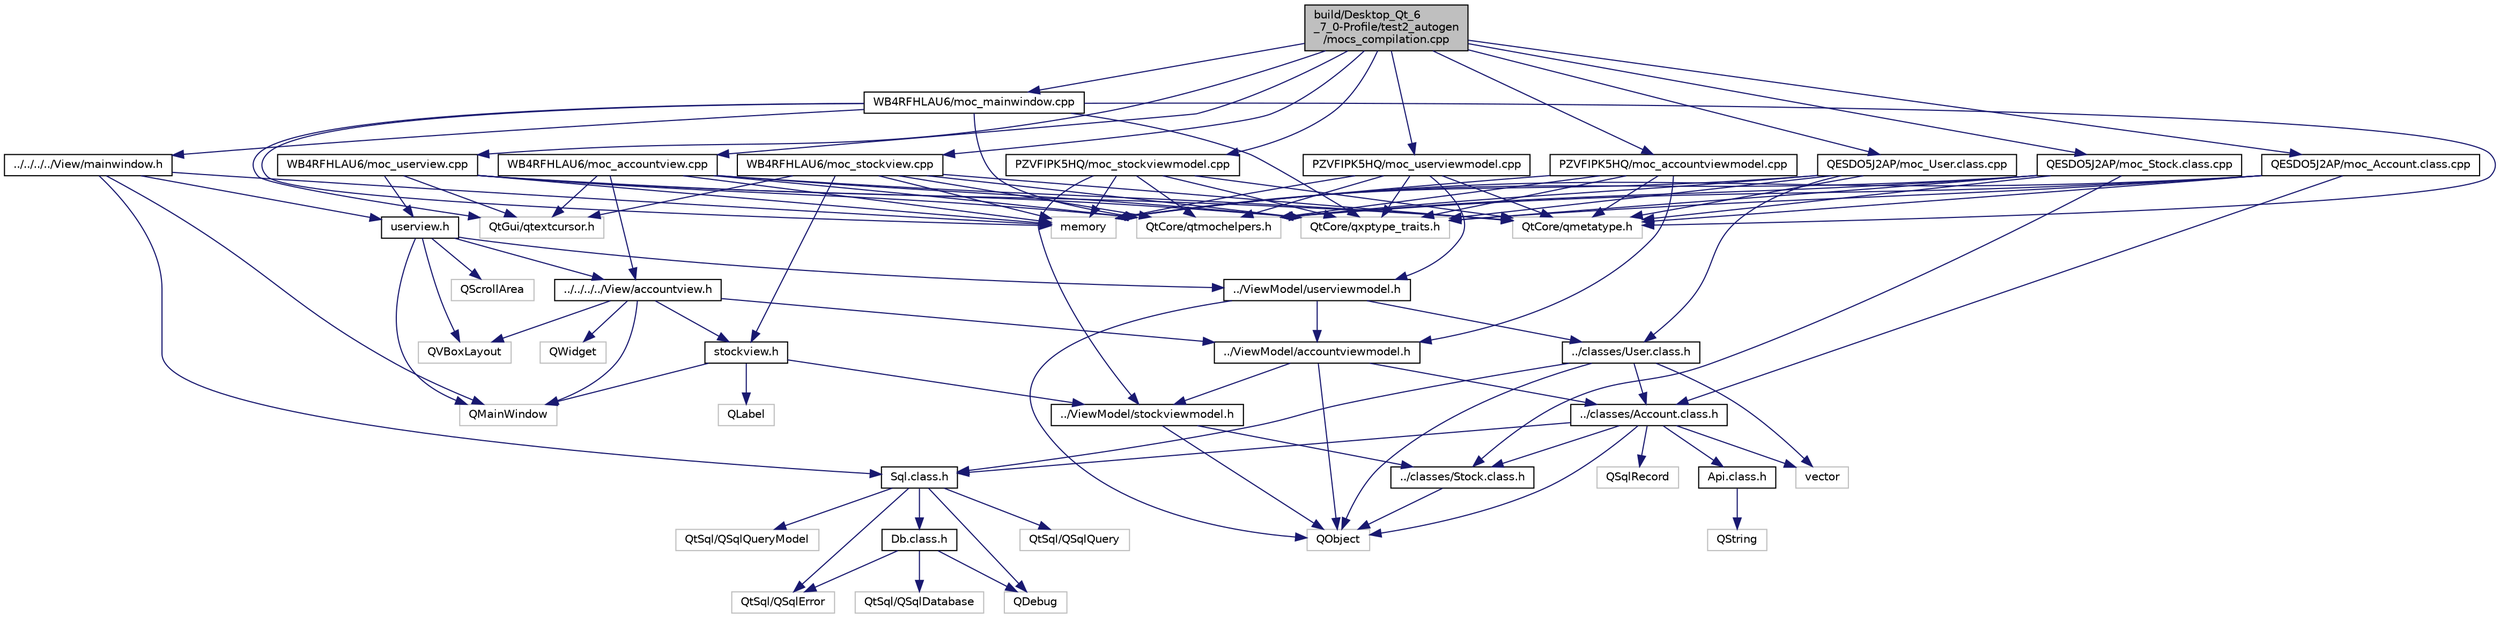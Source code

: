 digraph "build/Desktop_Qt_6_7_0-Profile/test2_autogen/mocs_compilation.cpp"
{
 // LATEX_PDF_SIZE
  edge [fontname="Helvetica",fontsize="10",labelfontname="Helvetica",labelfontsize="10"];
  node [fontname="Helvetica",fontsize="10",shape=record];
  Node1 [label="build/Desktop_Qt_6\l_7_0-Profile/test2_autogen\l/mocs_compilation.cpp",height=0.2,width=0.4,color="black", fillcolor="grey75", style="filled", fontcolor="black",tooltip=" "];
  Node1 -> Node2 [color="midnightblue",fontsize="10",style="solid"];
  Node2 [label="WB4RFHLAU6/moc_accountview.cpp",height=0.2,width=0.4,color="black", fillcolor="white", style="filled",URL="$moc__accountview_8cpp.html",tooltip=" "];
  Node2 -> Node3 [color="midnightblue",fontsize="10",style="solid"];
  Node3 [label="../../../../View/accountview.h",height=0.2,width=0.4,color="black", fillcolor="white", style="filled",URL="$accountview_8h.html",tooltip=" "];
  Node3 -> Node4 [color="midnightblue",fontsize="10",style="solid"];
  Node4 [label="QMainWindow",height=0.2,width=0.4,color="grey75", fillcolor="white", style="filled",tooltip=" "];
  Node3 -> Node5 [color="midnightblue",fontsize="10",style="solid"];
  Node5 [label="QWidget",height=0.2,width=0.4,color="grey75", fillcolor="white", style="filled",tooltip=" "];
  Node3 -> Node6 [color="midnightblue",fontsize="10",style="solid"];
  Node6 [label="QVBoxLayout",height=0.2,width=0.4,color="grey75", fillcolor="white", style="filled",tooltip=" "];
  Node3 -> Node7 [color="midnightblue",fontsize="10",style="solid"];
  Node7 [label="stockview.h",height=0.2,width=0.4,color="black", fillcolor="white", style="filled",URL="$stockview_8h.html",tooltip=" "];
  Node7 -> Node8 [color="midnightblue",fontsize="10",style="solid"];
  Node8 [label="../ViewModel/stockviewmodel.h",height=0.2,width=0.4,color="black", fillcolor="white", style="filled",URL="$stockviewmodel_8h.html",tooltip=" "];
  Node8 -> Node9 [color="midnightblue",fontsize="10",style="solid"];
  Node9 [label="QObject",height=0.2,width=0.4,color="grey75", fillcolor="white", style="filled",tooltip=" "];
  Node8 -> Node10 [color="midnightblue",fontsize="10",style="solid"];
  Node10 [label="../classes/Stock.class.h",height=0.2,width=0.4,color="black", fillcolor="white", style="filled",URL="$Stock_8class_8h.html",tooltip=" "];
  Node10 -> Node9 [color="midnightblue",fontsize="10",style="solid"];
  Node7 -> Node4 [color="midnightblue",fontsize="10",style="solid"];
  Node7 -> Node11 [color="midnightblue",fontsize="10",style="solid"];
  Node11 [label="QLabel",height=0.2,width=0.4,color="grey75", fillcolor="white", style="filled",tooltip=" "];
  Node3 -> Node12 [color="midnightblue",fontsize="10",style="solid"];
  Node12 [label="../ViewModel/accountviewmodel.h",height=0.2,width=0.4,color="black", fillcolor="white", style="filled",URL="$accountviewmodel_8h.html",tooltip=" "];
  Node12 -> Node9 [color="midnightblue",fontsize="10",style="solid"];
  Node12 -> Node13 [color="midnightblue",fontsize="10",style="solid"];
  Node13 [label="../classes/Account.class.h",height=0.2,width=0.4,color="black", fillcolor="white", style="filled",URL="$Account_8class_8h.html",tooltip=" "];
  Node13 -> Node14 [color="midnightblue",fontsize="10",style="solid"];
  Node14 [label="vector",height=0.2,width=0.4,color="grey75", fillcolor="white", style="filled",tooltip=" "];
  Node13 -> Node15 [color="midnightblue",fontsize="10",style="solid"];
  Node15 [label="Sql.class.h",height=0.2,width=0.4,color="black", fillcolor="white", style="filled",URL="$Sql_8class_8h.html",tooltip=" "];
  Node15 -> Node16 [color="midnightblue",fontsize="10",style="solid"];
  Node16 [label="Db.class.h",height=0.2,width=0.4,color="black", fillcolor="white", style="filled",URL="$Db_8class_8h.html",tooltip=" "];
  Node16 -> Node17 [color="midnightblue",fontsize="10",style="solid"];
  Node17 [label="QtSql/QSqlDatabase",height=0.2,width=0.4,color="grey75", fillcolor="white", style="filled",tooltip=" "];
  Node16 -> Node18 [color="midnightblue",fontsize="10",style="solid"];
  Node18 [label="QtSql/QSqlError",height=0.2,width=0.4,color="grey75", fillcolor="white", style="filled",tooltip=" "];
  Node16 -> Node19 [color="midnightblue",fontsize="10",style="solid"];
  Node19 [label="QDebug",height=0.2,width=0.4,color="grey75", fillcolor="white", style="filled",tooltip=" "];
  Node15 -> Node20 [color="midnightblue",fontsize="10",style="solid"];
  Node20 [label="QtSql/QSqlQuery",height=0.2,width=0.4,color="grey75", fillcolor="white", style="filled",tooltip=" "];
  Node15 -> Node18 [color="midnightblue",fontsize="10",style="solid"];
  Node15 -> Node21 [color="midnightblue",fontsize="10",style="solid"];
  Node21 [label="QtSql/QSqlQueryModel",height=0.2,width=0.4,color="grey75", fillcolor="white", style="filled",tooltip=" "];
  Node15 -> Node19 [color="midnightblue",fontsize="10",style="solid"];
  Node13 -> Node22 [color="midnightblue",fontsize="10",style="solid"];
  Node22 [label="Api.class.h",height=0.2,width=0.4,color="black", fillcolor="white", style="filled",URL="$Api_8class_8h.html",tooltip=" "];
  Node22 -> Node23 [color="midnightblue",fontsize="10",style="solid"];
  Node23 [label="QString",height=0.2,width=0.4,color="grey75", fillcolor="white", style="filled",tooltip=" "];
  Node13 -> Node24 [color="midnightblue",fontsize="10",style="solid"];
  Node24 [label="QSqlRecord",height=0.2,width=0.4,color="grey75", fillcolor="white", style="filled",tooltip=" "];
  Node13 -> Node10 [color="midnightblue",fontsize="10",style="solid"];
  Node13 -> Node9 [color="midnightblue",fontsize="10",style="solid"];
  Node12 -> Node8 [color="midnightblue",fontsize="10",style="solid"];
  Node2 -> Node25 [color="midnightblue",fontsize="10",style="solid"];
  Node25 [label="QtGui/qtextcursor.h",height=0.2,width=0.4,color="grey75", fillcolor="white", style="filled",tooltip=" "];
  Node2 -> Node26 [color="midnightblue",fontsize="10",style="solid"];
  Node26 [label="QtCore/qmetatype.h",height=0.2,width=0.4,color="grey75", fillcolor="white", style="filled",tooltip=" "];
  Node2 -> Node27 [color="midnightblue",fontsize="10",style="solid"];
  Node27 [label="QtCore/qtmochelpers.h",height=0.2,width=0.4,color="grey75", fillcolor="white", style="filled",tooltip=" "];
  Node2 -> Node28 [color="midnightblue",fontsize="10",style="solid"];
  Node28 [label="memory",height=0.2,width=0.4,color="grey75", fillcolor="white", style="filled",tooltip=" "];
  Node2 -> Node29 [color="midnightblue",fontsize="10",style="solid"];
  Node29 [label="QtCore/qxptype_traits.h",height=0.2,width=0.4,color="grey75", fillcolor="white", style="filled",tooltip=" "];
  Node1 -> Node30 [color="midnightblue",fontsize="10",style="solid"];
  Node30 [label="WB4RFHLAU6/moc_mainwindow.cpp",height=0.2,width=0.4,color="black", fillcolor="white", style="filled",URL="$moc__mainwindow_8cpp.html",tooltip=" "];
  Node30 -> Node31 [color="midnightblue",fontsize="10",style="solid"];
  Node31 [label="../../../../View/mainwindow.h",height=0.2,width=0.4,color="black", fillcolor="white", style="filled",URL="$mainwindow_8h.html",tooltip=" "];
  Node31 -> Node4 [color="midnightblue",fontsize="10",style="solid"];
  Node31 -> Node32 [color="midnightblue",fontsize="10",style="solid"];
  Node32 [label="userview.h",height=0.2,width=0.4,color="black", fillcolor="white", style="filled",URL="$userview_8h.html",tooltip=" "];
  Node32 -> Node4 [color="midnightblue",fontsize="10",style="solid"];
  Node32 -> Node6 [color="midnightblue",fontsize="10",style="solid"];
  Node32 -> Node3 [color="midnightblue",fontsize="10",style="solid"];
  Node32 -> Node33 [color="midnightblue",fontsize="10",style="solid"];
  Node33 [label="../ViewModel/userviewmodel.h",height=0.2,width=0.4,color="black", fillcolor="white", style="filled",URL="$userviewmodel_8h.html",tooltip=" "];
  Node33 -> Node9 [color="midnightblue",fontsize="10",style="solid"];
  Node33 -> Node34 [color="midnightblue",fontsize="10",style="solid"];
  Node34 [label="../classes/User.class.h",height=0.2,width=0.4,color="black", fillcolor="white", style="filled",URL="$User_8class_8h.html",tooltip=" "];
  Node34 -> Node14 [color="midnightblue",fontsize="10",style="solid"];
  Node34 -> Node9 [color="midnightblue",fontsize="10",style="solid"];
  Node34 -> Node15 [color="midnightblue",fontsize="10",style="solid"];
  Node34 -> Node13 [color="midnightblue",fontsize="10",style="solid"];
  Node33 -> Node12 [color="midnightblue",fontsize="10",style="solid"];
  Node32 -> Node35 [color="midnightblue",fontsize="10",style="solid"];
  Node35 [label="QScrollArea",height=0.2,width=0.4,color="grey75", fillcolor="white", style="filled",tooltip=" "];
  Node31 -> Node15 [color="midnightblue",fontsize="10",style="solid"];
  Node31 -> Node28 [color="midnightblue",fontsize="10",style="solid"];
  Node30 -> Node25 [color="midnightblue",fontsize="10",style="solid"];
  Node30 -> Node26 [color="midnightblue",fontsize="10",style="solid"];
  Node30 -> Node27 [color="midnightblue",fontsize="10",style="solid"];
  Node30 -> Node28 [color="midnightblue",fontsize="10",style="solid"];
  Node30 -> Node29 [color="midnightblue",fontsize="10",style="solid"];
  Node1 -> Node36 [color="midnightblue",fontsize="10",style="solid"];
  Node36 [label="WB4RFHLAU6/moc_stockview.cpp",height=0.2,width=0.4,color="black", fillcolor="white", style="filled",URL="$moc__stockview_8cpp.html",tooltip=" "];
  Node36 -> Node7 [color="midnightblue",fontsize="10",style="solid"];
  Node36 -> Node25 [color="midnightblue",fontsize="10",style="solid"];
  Node36 -> Node26 [color="midnightblue",fontsize="10",style="solid"];
  Node36 -> Node27 [color="midnightblue",fontsize="10",style="solid"];
  Node36 -> Node28 [color="midnightblue",fontsize="10",style="solid"];
  Node36 -> Node29 [color="midnightblue",fontsize="10",style="solid"];
  Node1 -> Node37 [color="midnightblue",fontsize="10",style="solid"];
  Node37 [label="WB4RFHLAU6/moc_userview.cpp",height=0.2,width=0.4,color="black", fillcolor="white", style="filled",URL="$moc__userview_8cpp.html",tooltip=" "];
  Node37 -> Node32 [color="midnightblue",fontsize="10",style="solid"];
  Node37 -> Node25 [color="midnightblue",fontsize="10",style="solid"];
  Node37 -> Node26 [color="midnightblue",fontsize="10",style="solid"];
  Node37 -> Node27 [color="midnightblue",fontsize="10",style="solid"];
  Node37 -> Node28 [color="midnightblue",fontsize="10",style="solid"];
  Node37 -> Node29 [color="midnightblue",fontsize="10",style="solid"];
  Node1 -> Node38 [color="midnightblue",fontsize="10",style="solid"];
  Node38 [label="PZVFIPK5HQ/moc_accountviewmodel.cpp",height=0.2,width=0.4,color="black", fillcolor="white", style="filled",URL="$moc__accountviewmodel_8cpp.html",tooltip=" "];
  Node38 -> Node12 [color="midnightblue",fontsize="10",style="solid"];
  Node38 -> Node26 [color="midnightblue",fontsize="10",style="solid"];
  Node38 -> Node27 [color="midnightblue",fontsize="10",style="solid"];
  Node38 -> Node28 [color="midnightblue",fontsize="10",style="solid"];
  Node38 -> Node29 [color="midnightblue",fontsize="10",style="solid"];
  Node1 -> Node39 [color="midnightblue",fontsize="10",style="solid"];
  Node39 [label="PZVFIPK5HQ/moc_stockviewmodel.cpp",height=0.2,width=0.4,color="black", fillcolor="white", style="filled",URL="$moc__stockviewmodel_8cpp.html",tooltip=" "];
  Node39 -> Node8 [color="midnightblue",fontsize="10",style="solid"];
  Node39 -> Node26 [color="midnightblue",fontsize="10",style="solid"];
  Node39 -> Node27 [color="midnightblue",fontsize="10",style="solid"];
  Node39 -> Node28 [color="midnightblue",fontsize="10",style="solid"];
  Node39 -> Node29 [color="midnightblue",fontsize="10",style="solid"];
  Node1 -> Node40 [color="midnightblue",fontsize="10",style="solid"];
  Node40 [label="PZVFIPK5HQ/moc_userviewmodel.cpp",height=0.2,width=0.4,color="black", fillcolor="white", style="filled",URL="$moc__userviewmodel_8cpp.html",tooltip=" "];
  Node40 -> Node33 [color="midnightblue",fontsize="10",style="solid"];
  Node40 -> Node26 [color="midnightblue",fontsize="10",style="solid"];
  Node40 -> Node27 [color="midnightblue",fontsize="10",style="solid"];
  Node40 -> Node28 [color="midnightblue",fontsize="10",style="solid"];
  Node40 -> Node29 [color="midnightblue",fontsize="10",style="solid"];
  Node1 -> Node41 [color="midnightblue",fontsize="10",style="solid"];
  Node41 [label="QESDO5J2AP/moc_Account.class.cpp",height=0.2,width=0.4,color="black", fillcolor="white", style="filled",URL="$moc__Account_8class_8cpp.html",tooltip=" "];
  Node41 -> Node13 [color="midnightblue",fontsize="10",style="solid"];
  Node41 -> Node26 [color="midnightblue",fontsize="10",style="solid"];
  Node41 -> Node27 [color="midnightblue",fontsize="10",style="solid"];
  Node41 -> Node28 [color="midnightblue",fontsize="10",style="solid"];
  Node41 -> Node29 [color="midnightblue",fontsize="10",style="solid"];
  Node1 -> Node42 [color="midnightblue",fontsize="10",style="solid"];
  Node42 [label="QESDO5J2AP/moc_Stock.class.cpp",height=0.2,width=0.4,color="black", fillcolor="white", style="filled",URL="$moc__Stock_8class_8cpp.html",tooltip=" "];
  Node42 -> Node10 [color="midnightblue",fontsize="10",style="solid"];
  Node42 -> Node26 [color="midnightblue",fontsize="10",style="solid"];
  Node42 -> Node27 [color="midnightblue",fontsize="10",style="solid"];
  Node42 -> Node28 [color="midnightblue",fontsize="10",style="solid"];
  Node42 -> Node29 [color="midnightblue",fontsize="10",style="solid"];
  Node1 -> Node43 [color="midnightblue",fontsize="10",style="solid"];
  Node43 [label="QESDO5J2AP/moc_User.class.cpp",height=0.2,width=0.4,color="black", fillcolor="white", style="filled",URL="$moc__User_8class_8cpp.html",tooltip=" "];
  Node43 -> Node34 [color="midnightblue",fontsize="10",style="solid"];
  Node43 -> Node26 [color="midnightblue",fontsize="10",style="solid"];
  Node43 -> Node27 [color="midnightblue",fontsize="10",style="solid"];
  Node43 -> Node28 [color="midnightblue",fontsize="10",style="solid"];
  Node43 -> Node29 [color="midnightblue",fontsize="10",style="solid"];
}
